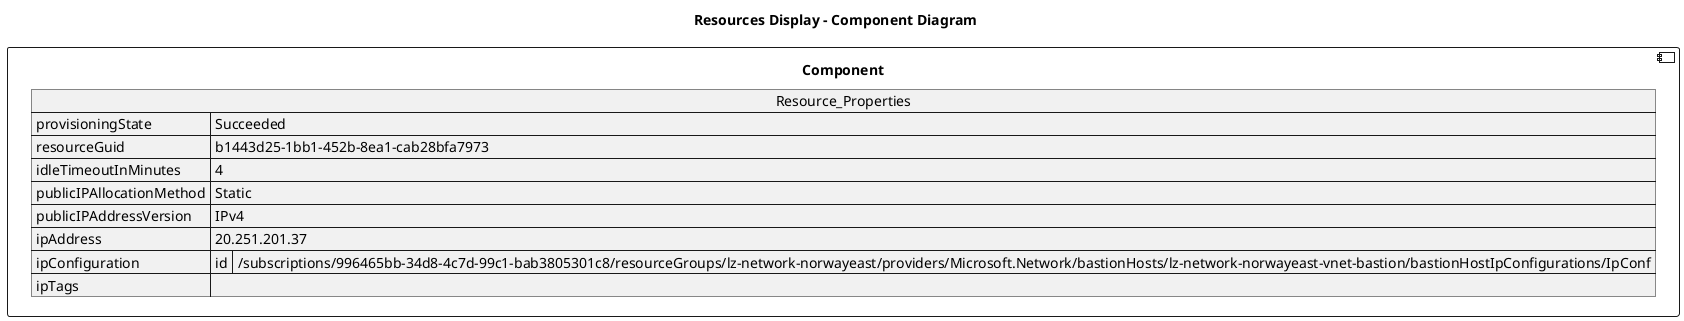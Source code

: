 @startuml

title Resources Display - Component Diagram

component Component {

json  Resource_Properties {
  "provisioningState": "Succeeded",
  "resourceGuid": "b1443d25-1bb1-452b-8ea1-cab28bfa7973",
  "idleTimeoutInMinutes": 4,
  "publicIPAllocationMethod": "Static",
  "publicIPAddressVersion": "IPv4",
  "ipAddress": "20.251.201.37",
  "ipConfiguration": {
    "id": "/subscriptions/996465bb-34d8-4c7d-99c1-bab3805301c8/resourceGroups/lz-network-norwayeast/providers/Microsoft.Network/bastionHosts/lz-network-norwayeast-vnet-bastion/bastionHostIpConfigurations/IpConf"
  },
  "ipTags": []
}
}
@enduml
